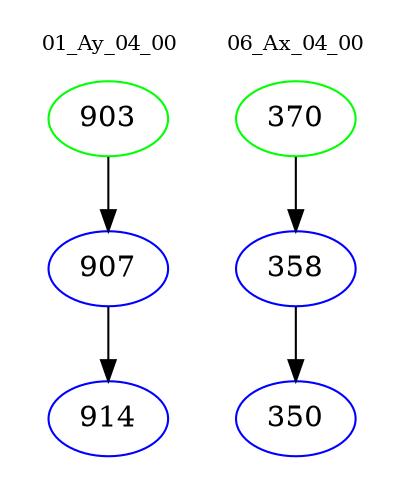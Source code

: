digraph{
subgraph cluster_0 {
color = white
label = "01_Ay_04_00";
fontsize=10;
T0_903 [label="903", color="green"]
T0_903 -> T0_907 [color="black"]
T0_907 [label="907", color="blue"]
T0_907 -> T0_914 [color="black"]
T0_914 [label="914", color="blue"]
}
subgraph cluster_1 {
color = white
label = "06_Ax_04_00";
fontsize=10;
T1_370 [label="370", color="green"]
T1_370 -> T1_358 [color="black"]
T1_358 [label="358", color="blue"]
T1_358 -> T1_350 [color="black"]
T1_350 [label="350", color="blue"]
}
}
